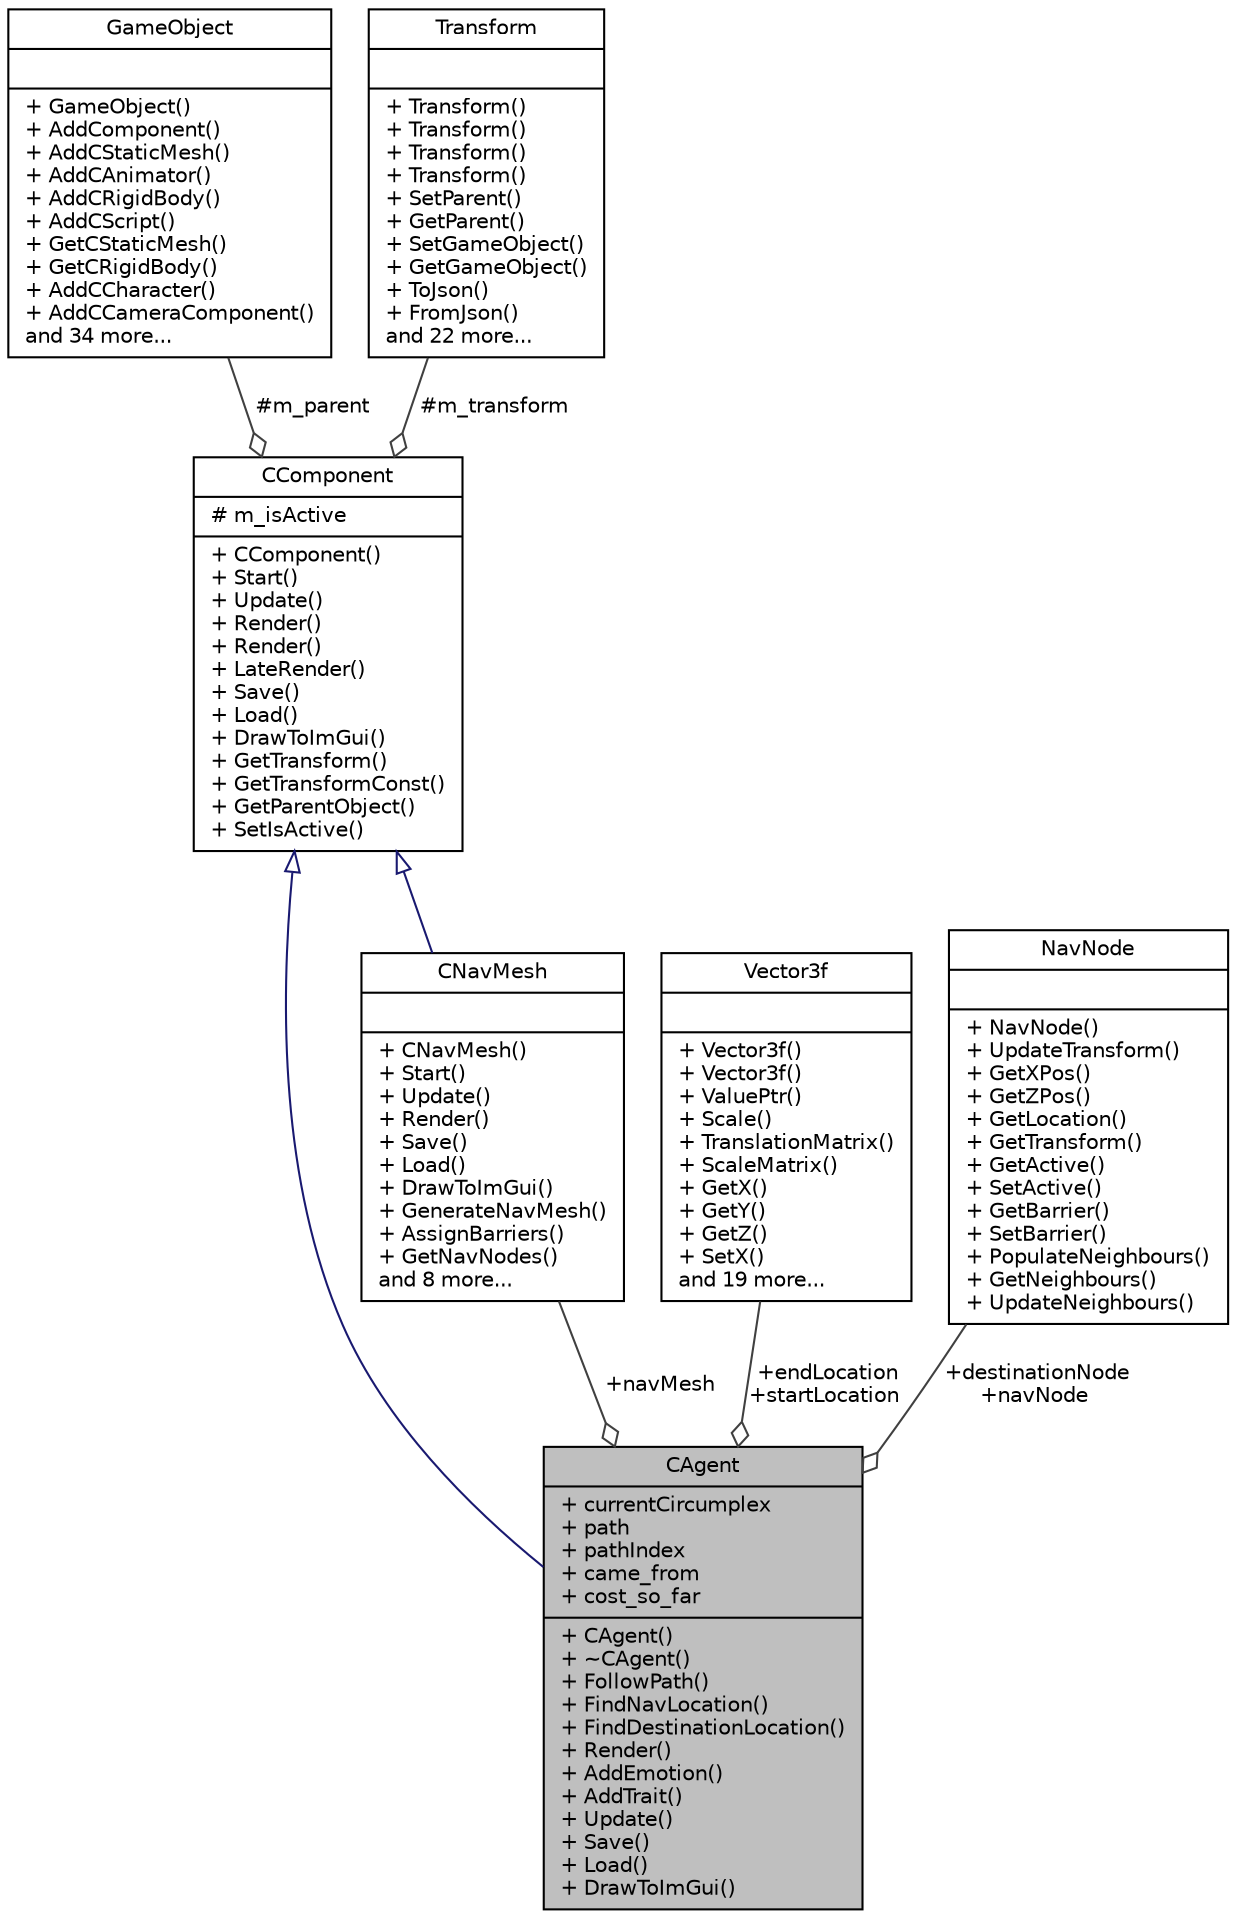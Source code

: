 digraph "CAgent"
{
 // LATEX_PDF_SIZE
  edge [fontname="Helvetica",fontsize="10",labelfontname="Helvetica",labelfontsize="10"];
  node [fontname="Helvetica",fontsize="10",shape=record];
  Node2 [label="{CAgent\n|+ currentCircumplex\l+ path\l+ pathIndex\l+ came_from\l+ cost_so_far\l|+ CAgent()\l+ ~CAgent()\l+ FollowPath()\l+ FindNavLocation()\l+ FindDestinationLocation()\l+ Render()\l+ AddEmotion()\l+ AddTrait()\l+ Update()\l+ Save()\l+ Load()\l+ DrawToImGui()\l}",height=0.2,width=0.4,color="black", fillcolor="grey75", style="filled", fontcolor="black",tooltip=" "];
  Node3 -> Node2 [dir="back",color="midnightblue",fontsize="10",style="solid",arrowtail="onormal",fontname="Helvetica"];
  Node3 [label="{CComponent\n|# m_isActive\l|+ CComponent()\l+ Start()\l+ Update()\l+ Render()\l+ Render()\l+ LateRender()\l+ Save()\l+ Load()\l+ DrawToImGui()\l+ GetTransform()\l+ GetTransformConst()\l+ GetParentObject()\l+ SetIsActive()\l}",height=0.2,width=0.4,color="black", fillcolor="white", style="filled",URL="$class_c_component.html",tooltip="A component of a game object with its own assets and/or behaviour."];
  Node4 -> Node3 [color="grey25",fontsize="10",style="solid",label=" #m_parent" ,arrowhead="odiamond",fontname="Helvetica"];
  Node4 [label="{GameObject\n||+ GameObject()\l+ AddComponent()\l+ AddCStaticMesh()\l+ AddCAnimator()\l+ AddCRigidBody()\l+ AddCScript()\l+ GetCStaticMesh()\l+ GetCRigidBody()\l+ AddCCharacter()\l+ AddCCameraComponent()\land 34 more...\l}",height=0.2,width=0.4,color="black", fillcolor="white", style="filled",URL="$class_game_object.html",tooltip="An object as represented in the game world containing all information on the object itself and its co..."];
  Node5 -> Node3 [color="grey25",fontsize="10",style="solid",label=" #m_transform" ,arrowhead="odiamond",fontname="Helvetica"];
  Node5 [label="{Transform\n||+ Transform()\l+ Transform()\l+ Transform()\l+ Transform()\l+ SetParent()\l+ GetParent()\l+ SetGameObject()\l+ GetGameObject()\l+ ToJson()\l+ FromJson()\land 22 more...\l}",height=0.2,width=0.4,color="black", fillcolor="white", style="filled",URL="$class_transform.html",tooltip="Stores data about an object or componet's location in space."];
  Node6 -> Node2 [color="grey25",fontsize="10",style="solid",label=" +navMesh" ,arrowhead="odiamond",fontname="Helvetica"];
  Node6 [label="{CNavMesh\n||+ CNavMesh()\l+ Start()\l+ Update()\l+ Render()\l+ Save()\l+ Load()\l+ DrawToImGui()\l+ GenerateNavMesh()\l+ AssignBarriers()\l+ GetNavNodes()\land 8 more...\l}",height=0.2,width=0.4,color="black", fillcolor="white", style="filled",URL="$class_c_nav_mesh.html",tooltip="A navigation mesh for pathfinding."];
  Node3 -> Node6 [dir="back",color="midnightblue",fontsize="10",style="solid",arrowtail="onormal",fontname="Helvetica"];
  Node7 -> Node2 [color="grey25",fontsize="10",style="solid",label=" +endLocation\n+startLocation" ,arrowhead="odiamond",fontname="Helvetica"];
  Node7 [label="{Vector3f\n||+ Vector3f()\l+ Vector3f()\l+ ValuePtr()\l+ Scale()\l+ TranslationMatrix()\l+ ScaleMatrix()\l+ GetX()\l+ GetY()\l+ GetZ()\l+ SetX()\land 19 more...\l}",height=0.2,width=0.4,color="black", fillcolor="white", style="filled",URL="$class_vector3f.html",tooltip="Stores information about a vector or point in three dimensions as floats."];
  Node8 -> Node2 [color="grey25",fontsize="10",style="solid",label=" +destinationNode\n+navNode" ,arrowhead="odiamond",fontname="Helvetica"];
  Node8 [label="{NavNode\n||+ NavNode()\l+ UpdateTransform()\l+ GetXPos()\l+ GetZPos()\l+ GetLocation()\l+ GetTransform()\l+ GetActive()\l+ SetActive()\l+ GetBarrier()\l+ SetBarrier()\l+ PopulateNeighbours()\l+ GetNeighbours()\l+ UpdateNeighbours()\l}",height=0.2,width=0.4,color="black", fillcolor="white", style="filled",URL="$class_nav_node.html",tooltip=" "];
}
